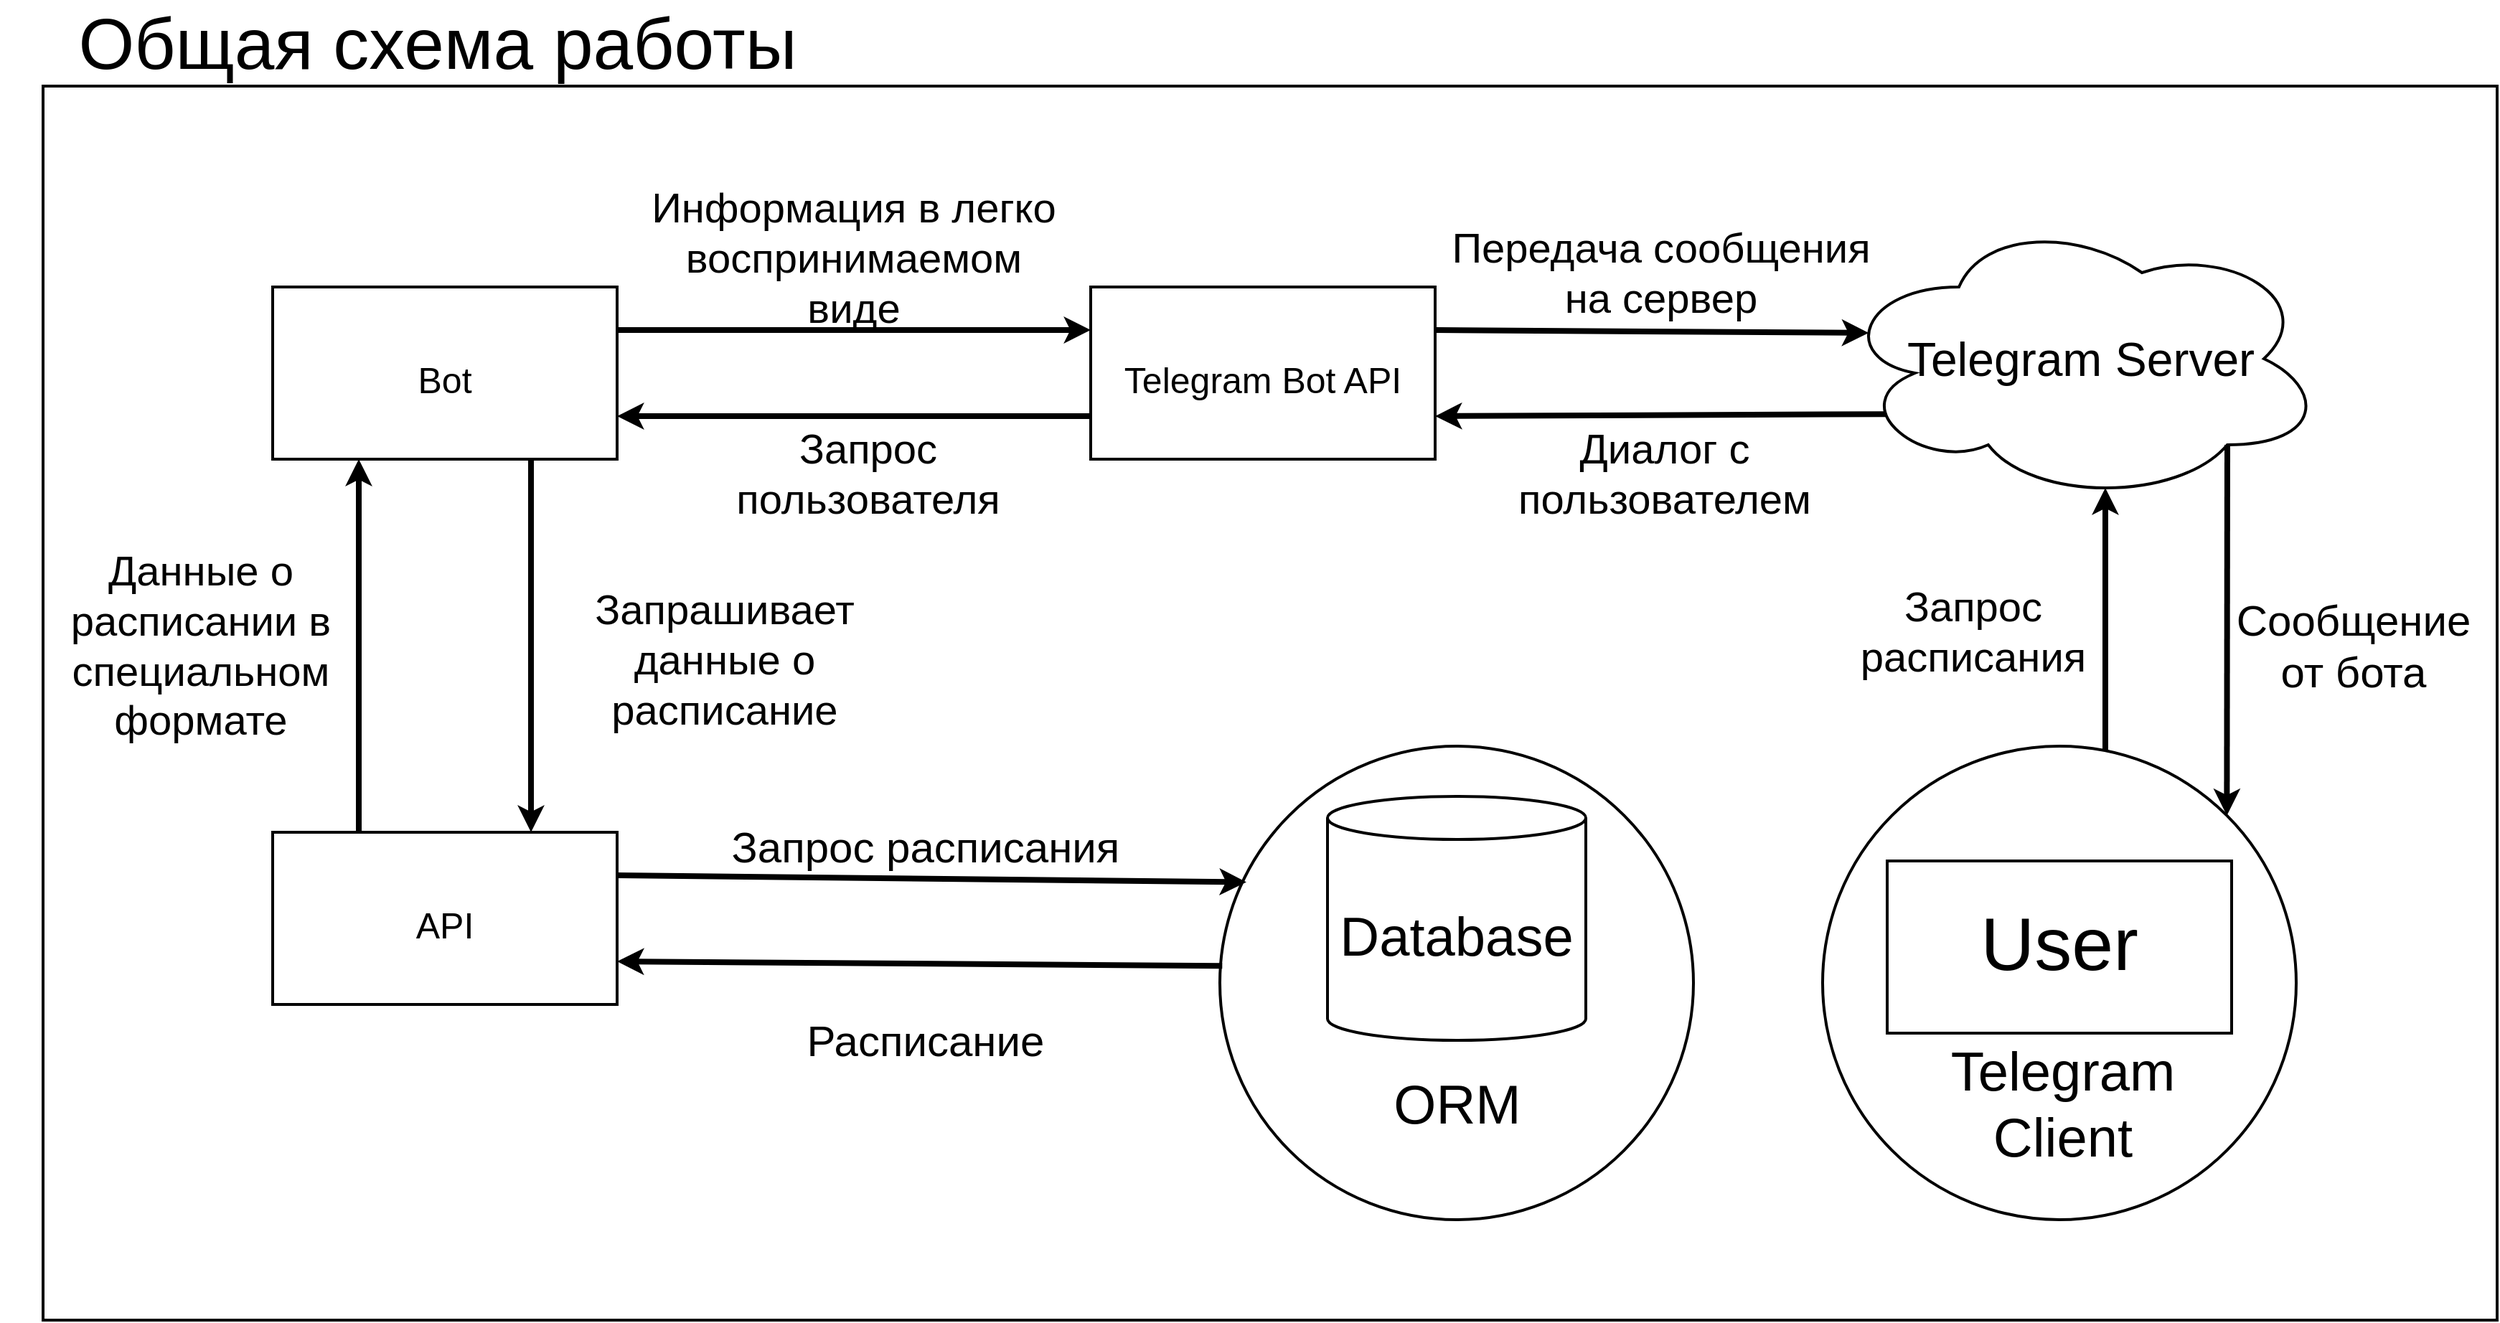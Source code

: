 <mxfile version="14.9.6" type="device"><diagram id="gnU77MLeG4-vYPPuyRfE" name="Page-1"><mxGraphModel dx="2330" dy="1483" grid="1" gridSize="10" guides="1" tooltips="1" connect="1" arrows="1" fold="1" page="1" pageScale="1" pageWidth="850" pageHeight="1100" math="0" shadow="0"><root><mxCell id="0"/><mxCell id="1" parent="0"/><mxCell id="Ws90Zoyx2dBIf5CG3wsT-4" value="" style="rounded=0;whiteSpace=wrap;html=1;fontSize=52;strokeWidth=2;verticalAlign=bottom;" vertex="1" parent="1"><mxGeometry x="410" y="920" width="1710" height="860" as="geometry"/></mxCell><mxCell id="Ws90Zoyx2dBIf5CG3wsT-5" value="&lt;font style=&quot;font-size: 25px&quot;&gt;Bot&lt;/font&gt;" style="rounded=0;whiteSpace=wrap;html=1;fontSize=47;strokeWidth=2;verticalAlign=middle;spacingBottom=4;" vertex="1" parent="1"><mxGeometry x="570" y="1060" width="240" height="120" as="geometry"/></mxCell><mxCell id="Ws90Zoyx2dBIf5CG3wsT-6" value="&lt;span style=&quot;font-size: 25px&quot;&gt;Telegram Bot API&lt;/span&gt;" style="rounded=0;whiteSpace=wrap;html=1;fontSize=47;strokeWidth=2;verticalAlign=middle;spacingBottom=4;" vertex="1" parent="1"><mxGeometry x="1140" y="1060" width="240" height="120" as="geometry"/></mxCell><mxCell id="Ws90Zoyx2dBIf5CG3wsT-7" value="Telegram Server" style="ellipse;shape=cloud;whiteSpace=wrap;html=1;fontSize=33;strokeWidth=2;verticalAlign=middle;" vertex="1" parent="1"><mxGeometry x="1660" y="1010" width="340" height="200" as="geometry"/></mxCell><mxCell id="Ws90Zoyx2dBIf5CG3wsT-8" value="" style="endArrow=classic;html=1;fontSize=33;strokeWidth=4;exitX=1;exitY=0.25;exitDx=0;exitDy=0;entryX=0;entryY=0.25;entryDx=0;entryDy=0;" edge="1" parent="1" source="Ws90Zoyx2dBIf5CG3wsT-5" target="Ws90Zoyx2dBIf5CG3wsT-6"><mxGeometry width="50" height="50" relative="1" as="geometry"><mxPoint x="1740" y="1050" as="sourcePoint"/><mxPoint x="1790" y="1000" as="targetPoint"/></mxGeometry></mxCell><mxCell id="Ws90Zoyx2dBIf5CG3wsT-9" value="Информация в легко воспринимаемом виде" style="text;html=1;strokeColor=none;fillColor=none;align=center;verticalAlign=middle;whiteSpace=wrap;rounded=0;fontSize=29;" vertex="1" parent="1"><mxGeometry x="830" y="1020" width="290" height="40" as="geometry"/></mxCell><mxCell id="Ws90Zoyx2dBIf5CG3wsT-10" value="" style="endArrow=classic;html=1;fontSize=29;strokeWidth=4;exitX=1;exitY=0.25;exitDx=0;exitDy=0;entryX=0.065;entryY=0.41;entryDx=0;entryDy=0;entryPerimeter=0;" edge="1" parent="1" source="Ws90Zoyx2dBIf5CG3wsT-6" target="Ws90Zoyx2dBIf5CG3wsT-7"><mxGeometry width="50" height="50" relative="1" as="geometry"><mxPoint x="1440" y="1140" as="sourcePoint"/><mxPoint x="1680" y="1092" as="targetPoint"/></mxGeometry></mxCell><mxCell id="Ws90Zoyx2dBIf5CG3wsT-11" value="" style="endArrow=classic;html=1;fontSize=29;strokeWidth=4;exitX=0.1;exitY=0.693;exitDx=0;exitDy=0;exitPerimeter=0;" edge="1" parent="1" source="Ws90Zoyx2dBIf5CG3wsT-7"><mxGeometry width="50" height="50" relative="1" as="geometry"><mxPoint x="1500" y="1170" as="sourcePoint"/><mxPoint x="1380" y="1150.0" as="targetPoint"/></mxGeometry></mxCell><mxCell id="Ws90Zoyx2dBIf5CG3wsT-12" value="Диалог с пользователем" style="text;html=1;strokeColor=none;fillColor=none;align=center;verticalAlign=middle;whiteSpace=wrap;rounded=0;fontSize=29;" vertex="1" parent="1"><mxGeometry x="1385" y="1175" width="310" height="30" as="geometry"/></mxCell><mxCell id="Ws90Zoyx2dBIf5CG3wsT-13" value="" style="endArrow=classic;html=1;fontSize=29;strokeWidth=4;entryX=1;entryY=0.75;entryDx=0;entryDy=0;exitX=0;exitY=0.75;exitDx=0;exitDy=0;" edge="1" parent="1" source="Ws90Zoyx2dBIf5CG3wsT-6" target="Ws90Zoyx2dBIf5CG3wsT-5"><mxGeometry width="50" height="50" relative="1" as="geometry"><mxPoint x="990" y="1260" as="sourcePoint"/><mxPoint x="1040" y="1210" as="targetPoint"/></mxGeometry></mxCell><mxCell id="Ws90Zoyx2dBIf5CG3wsT-14" value="Запрос пользователя" style="text;html=1;strokeColor=none;fillColor=none;align=center;verticalAlign=middle;whiteSpace=wrap;rounded=0;fontSize=29;" vertex="1" parent="1"><mxGeometry x="860" y="1180" width="250" height="20" as="geometry"/></mxCell><mxCell id="Ws90Zoyx2dBIf5CG3wsT-15" value="" style="ellipse;whiteSpace=wrap;html=1;fontSize=50;strokeWidth=2;verticalAlign=middle;" vertex="1" parent="1"><mxGeometry x="1650" y="1380" width="330" height="330" as="geometry"/></mxCell><mxCell id="Ws90Zoyx2dBIf5CG3wsT-16" value="&lt;font style=&quot;font-size: 52px;&quot;&gt;User&lt;/font&gt;" style="rounded=0;whiteSpace=wrap;html=1;fontSize=52;strokeWidth=2;verticalAlign=middle;spacingBottom=4;" vertex="1" parent="1"><mxGeometry x="1695" y="1460" width="240" height="120" as="geometry"/></mxCell><mxCell id="Ws90Zoyx2dBIf5CG3wsT-17" value="Telegram Client" style="text;html=1;strokeColor=none;fillColor=none;align=center;verticalAlign=middle;whiteSpace=wrap;rounded=0;fontSize=38;" vertex="1" parent="1"><mxGeometry x="1700" y="1600" width="235" height="60" as="geometry"/></mxCell><mxCell id="Ws90Zoyx2dBIf5CG3wsT-18" value="" style="endArrow=classic;html=1;fontSize=29;strokeWidth=4;exitX=0.8;exitY=0.8;exitDx=0;exitDy=0;exitPerimeter=0;entryX=1;entryY=0;entryDx=0;entryDy=0;" edge="1" parent="1" source="Ws90Zoyx2dBIf5CG3wsT-7" target="Ws90Zoyx2dBIf5CG3wsT-15"><mxGeometry width="50" height="50" relative="1" as="geometry"><mxPoint x="1704.0" y="1158.6" as="sourcePoint"/><mxPoint x="1900" y="1300" as="targetPoint"/></mxGeometry></mxCell><mxCell id="Ws90Zoyx2dBIf5CG3wsT-19" value="Запрос расписания" style="text;html=1;strokeColor=none;fillColor=none;align=center;verticalAlign=middle;whiteSpace=wrap;rounded=0;fontSize=29;" vertex="1" parent="1"><mxGeometry x="1650" y="1270" width="210" height="60" as="geometry"/></mxCell><mxCell id="Ws90Zoyx2dBIf5CG3wsT-21" value="&lt;span style=&quot;font-size: 25px&quot;&gt;API&lt;/span&gt;" style="rounded=0;whiteSpace=wrap;html=1;fontSize=47;strokeWidth=2;verticalAlign=middle;spacingBottom=4;" vertex="1" parent="1"><mxGeometry x="570" y="1440" width="240" height="120" as="geometry"/></mxCell><mxCell id="Ws90Zoyx2dBIf5CG3wsT-22" value="" style="endArrow=classic;html=1;fontSize=38;strokeWidth=4;exitX=0.75;exitY=1;exitDx=0;exitDy=0;entryX=0.75;entryY=0;entryDx=0;entryDy=0;" edge="1" parent="1" source="Ws90Zoyx2dBIf5CG3wsT-5" target="Ws90Zoyx2dBIf5CG3wsT-21"><mxGeometry width="50" height="50" relative="1" as="geometry"><mxPoint x="990" y="1290" as="sourcePoint"/><mxPoint x="1040" y="1240" as="targetPoint"/></mxGeometry></mxCell><mxCell id="Ws90Zoyx2dBIf5CG3wsT-23" value="Запрашивает данные о расписание" style="text;html=1;strokeColor=none;fillColor=none;align=center;verticalAlign=middle;whiteSpace=wrap;rounded=0;fontSize=29;" vertex="1" parent="1"><mxGeometry x="760" y="1310" width="250" height="20" as="geometry"/></mxCell><mxCell id="Ws90Zoyx2dBIf5CG3wsT-24" value="" style="ellipse;whiteSpace=wrap;html=1;fontSize=50;strokeWidth=2;verticalAlign=middle;" vertex="1" parent="1"><mxGeometry x="1230" y="1380" width="330" height="330" as="geometry"/></mxCell><mxCell id="Ws90Zoyx2dBIf5CG3wsT-25" value="Database" style="shape=cylinder3;whiteSpace=wrap;html=1;boundedLbl=1;backgroundOutline=1;size=15;fontSize=38;strokeWidth=2;verticalAlign=middle;" vertex="1" parent="1"><mxGeometry x="1305" y="1415" width="180" height="170" as="geometry"/></mxCell><mxCell id="Ws90Zoyx2dBIf5CG3wsT-26" value="ORM" style="text;html=1;strokeColor=none;fillColor=none;align=center;verticalAlign=middle;whiteSpace=wrap;rounded=0;fontSize=38;" vertex="1" parent="1"><mxGeometry x="1277.5" y="1600" width="235" height="60" as="geometry"/></mxCell><mxCell id="Ws90Zoyx2dBIf5CG3wsT-27" value="" style="endArrow=classic;html=1;fontSize=38;strokeWidth=4;exitX=1;exitY=0.25;exitDx=0;exitDy=0;entryX=0.056;entryY=0.287;entryDx=0;entryDy=0;entryPerimeter=0;" edge="1" parent="1" source="Ws90Zoyx2dBIf5CG3wsT-21" target="Ws90Zoyx2dBIf5CG3wsT-24"><mxGeometry width="50" height="50" relative="1" as="geometry"><mxPoint x="980" y="1280" as="sourcePoint"/><mxPoint x="1030" y="1230" as="targetPoint"/></mxGeometry></mxCell><mxCell id="Ws90Zoyx2dBIf5CG3wsT-28" value="Запрос расписания" style="text;html=1;strokeColor=none;fillColor=none;align=center;verticalAlign=middle;whiteSpace=wrap;rounded=0;fontSize=30;" vertex="1" parent="1"><mxGeometry x="840" y="1440" width="370" height="20" as="geometry"/></mxCell><mxCell id="Ws90Zoyx2dBIf5CG3wsT-29" value="" style="endArrow=classic;html=1;fontSize=38;strokeWidth=4;exitX=0.005;exitY=0.464;exitDx=0;exitDy=0;entryX=1;entryY=0.75;entryDx=0;entryDy=0;exitPerimeter=0;" edge="1" parent="1" source="Ws90Zoyx2dBIf5CG3wsT-24" target="Ws90Zoyx2dBIf5CG3wsT-21"><mxGeometry width="50" height="50" relative="1" as="geometry"><mxPoint x="815.76" y="1640" as="sourcePoint"/><mxPoint x="1254.24" y="1644.71" as="targetPoint"/></mxGeometry></mxCell><mxCell id="Ws90Zoyx2dBIf5CG3wsT-30" value="Расписание" style="text;html=1;strokeColor=none;fillColor=none;align=center;verticalAlign=middle;whiteSpace=wrap;rounded=0;fontSize=30;" vertex="1" parent="1"><mxGeometry x="820" y="1490" width="410" height="190" as="geometry"/></mxCell><mxCell id="Ws90Zoyx2dBIf5CG3wsT-35" value="Передача сообщения на сервер" style="text;html=1;strokeColor=none;fillColor=none;align=center;verticalAlign=middle;whiteSpace=wrap;rounded=0;fontSize=29;" vertex="1" parent="1"><mxGeometry x="1385" y="1030" width="305" height="40" as="geometry"/></mxCell><mxCell id="Ws90Zoyx2dBIf5CG3wsT-36" value="" style="endArrow=classic;html=1;fontSize=30;strokeWidth=4;entryX=0.55;entryY=0.95;entryDx=0;entryDy=0;entryPerimeter=0;" edge="1" parent="1" target="Ws90Zoyx2dBIf5CG3wsT-7"><mxGeometry width="50" height="50" relative="1" as="geometry"><mxPoint x="1847" y="1383" as="sourcePoint"/><mxPoint x="1890" y="1300" as="targetPoint"/></mxGeometry></mxCell><mxCell id="Ws90Zoyx2dBIf5CG3wsT-37" value="Сообщение от бота" style="text;html=1;strokeColor=none;fillColor=none;align=center;verticalAlign=middle;whiteSpace=wrap;rounded=0;fontSize=30;" vertex="1" parent="1"><mxGeometry x="1980" y="1290" width="80" height="40" as="geometry"/></mxCell><mxCell id="Ws90Zoyx2dBIf5CG3wsT-42" value="Общая схема работы" style="text;html=1;strokeColor=none;fillColor=none;align=center;verticalAlign=middle;whiteSpace=wrap;rounded=0;fontSize=50;" vertex="1" parent="1"><mxGeometry x="410" y="860" width="550" height="60" as="geometry"/></mxCell><mxCell id="Ws90Zoyx2dBIf5CG3wsT-43" value="" style="endArrow=classic;html=1;entryX=0.25;entryY=1;entryDx=0;entryDy=0;exitX=0.25;exitY=0;exitDx=0;exitDy=0;strokeWidth=4;" edge="1" parent="1" source="Ws90Zoyx2dBIf5CG3wsT-21" target="Ws90Zoyx2dBIf5CG3wsT-5"><mxGeometry width="50" height="50" relative="1" as="geometry"><mxPoint x="1260" y="1190" as="sourcePoint"/><mxPoint x="1310" y="1140" as="targetPoint"/></mxGeometry></mxCell><mxCell id="Ws90Zoyx2dBIf5CG3wsT-44" value="Данные о расписании в специальном формате" style="text;html=1;strokeColor=none;fillColor=none;align=center;verticalAlign=middle;whiteSpace=wrap;rounded=0;fontSize=29;" vertex="1" parent="1"><mxGeometry x="380" y="1282.5" width="280" height="55" as="geometry"/></mxCell></root></mxGraphModel></diagram></mxfile>